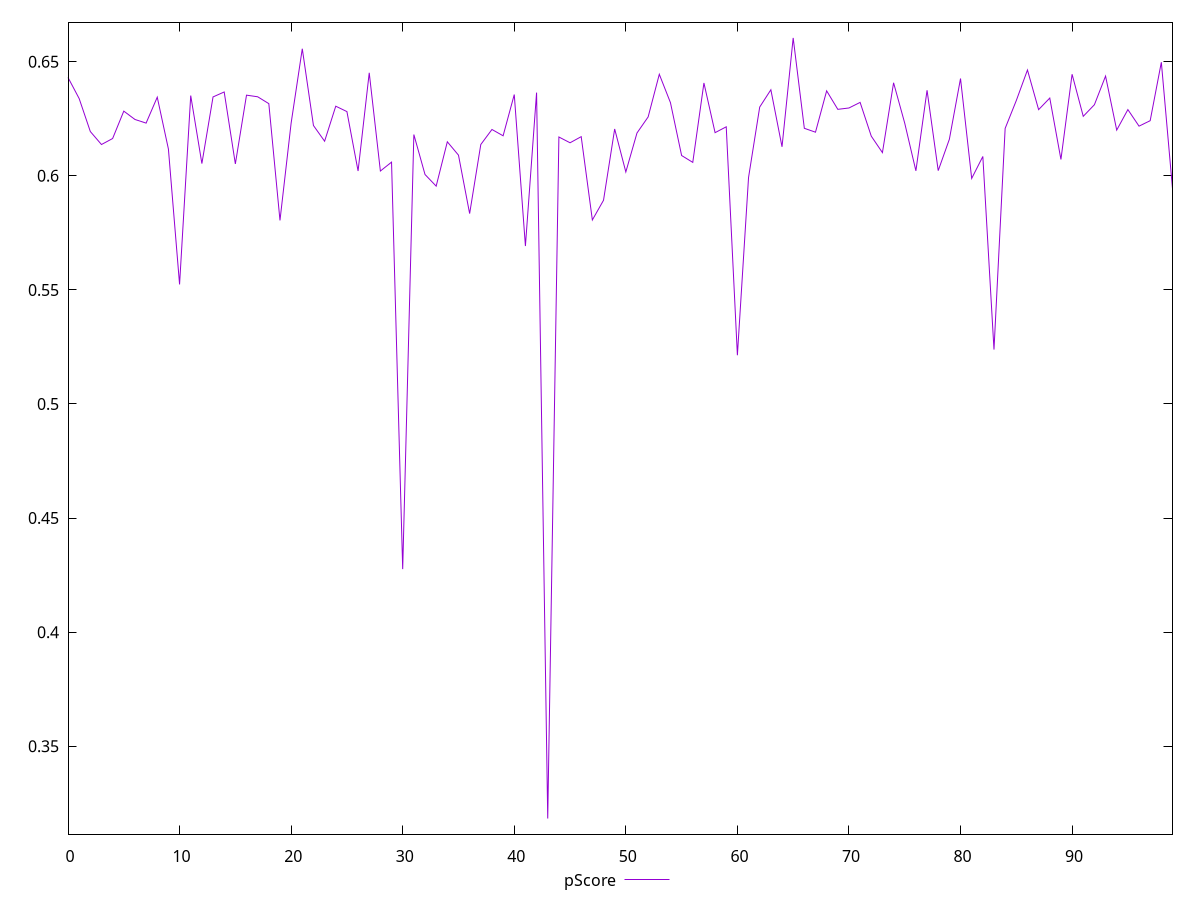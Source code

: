 reset

$pScore <<EOF
0 0.6431008845764359
1 0.6338554547544941
2 0.6194108540513306
3 0.6137133734342366
4 0.6163423331583073
5 0.6283489788291123
6 0.6246963731311275
7 0.6230985764759474
8 0.6344575495857843
9 0.6117314043854557
10 0.552406066184052
11 0.6351655841822086
12 0.605363821438837
13 0.6345691941426481
14 0.6367398927694745
15 0.605224202285999
16 0.6353474976040698
17 0.6346393981176308
18 0.631631350651339
19 0.5804530612743035
20 0.6231053009509062
21 0.655682078933127
22 0.6220557615083024
23 0.6151640722907428
24 0.6305092955083215
25 0.6281458149915047
26 0.6021071074951077
27 0.6451417568875117
28 0.6021029614826185
29 0.605990611833209
30 0.4276134121799032
31 0.6180820160601636
32 0.6005730955846634
33 0.595474585885921
34 0.6149089534059213
35 0.6090552802264061
36 0.5834358998855725
37 0.6137108661836104
38 0.6203060119821909
39 0.6175390543144875
40 0.6356148981077328
41 0.5692292318122456
42 0.6364689564518852
43 0.3183229370686393
44 0.6170079991047412
45 0.6144791086647214
46 0.6171579165771428
47 0.5806503798432214
48 0.5892807384784866
49 0.6205216936319407
50 0.6016867643702039
51 0.6187626492155185
52 0.6258081230211421
53 0.6444958199373862
54 0.6320638018018918
55 0.6088944809332855
56 0.6058875135855329
57 0.6406868851527154
58 0.6189118898187715
59 0.6214728698583649
60 0.5213660368040893
61 0.5992840517985547
62 0.6301295186334983
63 0.6377113258464198
64 0.6127074548341669
65 0.6604373090071551
66 0.6208230230876559
67 0.6191173273964753
68 0.6372369853302996
69 0.629131496453023
70 0.629727039426176
71 0.6321744642075765
72 0.6173849130806991
73 0.6101646830114678
74 0.6407742652543689
75 0.6230464626858833
76 0.6021825670665126
77 0.6374927767886082
78 0.6022696408517016
79 0.6160250877574214
80 0.6426270423827072
81 0.5988447128867374
82 0.6084796490119186
83 0.5238396512471545
84 0.6207751760757751
85 0.6330016774157119
86 0.6463746390998691
87 0.6290007726066937
88 0.6340761450622873
89 0.6071701100543867
90 0.6445128159361129
91 0.626074171319037
92 0.6311458048776213
93 0.643698850795318
94 0.620028268498229
95 0.6290201697531694
96 0.6217693300612847
97 0.6241630503416589
98 0.6497705056528498
99 0.5943618964219897
EOF

set key outside below
set xrange [0:99]
set yrange [0.311480649629869:0.6672795964459255]
set trange [0.311480649629869:0.6672795964459255]
set terminal svg size 640, 500 enhanced background rgb 'white'
set output "reprap/mainthread-work-breakdown/samples/pages+cached+noexternal/pScore/values.svg"

plot $pScore title "pScore" with line

reset
